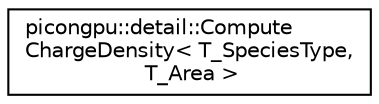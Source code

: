 digraph "Graphical Class Hierarchy"
{
 // LATEX_PDF_SIZE
  edge [fontname="Helvetica",fontsize="10",labelfontname="Helvetica",labelfontsize="10"];
  node [fontname="Helvetica",fontsize="10",shape=record];
  rankdir="LR";
  Node0 [label="picongpu::detail::Compute\lChargeDensity\< T_SpeciesType,\l T_Area \>",height=0.2,width=0.4,color="black", fillcolor="white", style="filled",URL="$structpicongpu_1_1detail_1_1_compute_charge_density.html",tooltip=" "];
}
